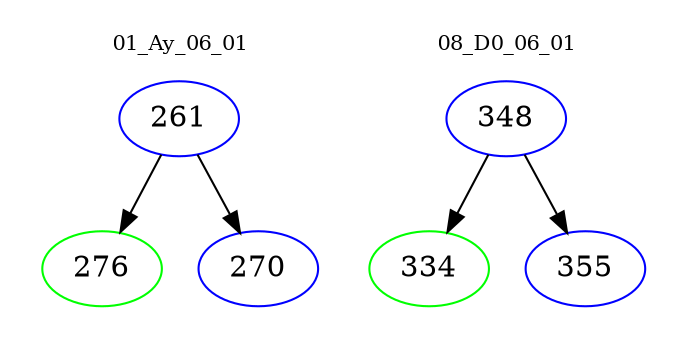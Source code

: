 digraph{
subgraph cluster_0 {
color = white
label = "01_Ay_06_01";
fontsize=10;
T0_261 [label="261", color="blue"]
T0_261 -> T0_276 [color="black"]
T0_276 [label="276", color="green"]
T0_261 -> T0_270 [color="black"]
T0_270 [label="270", color="blue"]
}
subgraph cluster_1 {
color = white
label = "08_D0_06_01";
fontsize=10;
T1_348 [label="348", color="blue"]
T1_348 -> T1_334 [color="black"]
T1_334 [label="334", color="green"]
T1_348 -> T1_355 [color="black"]
T1_355 [label="355", color="blue"]
}
}
